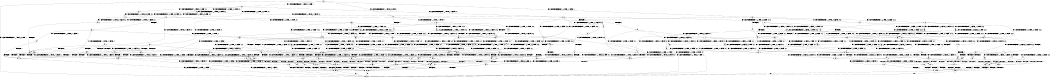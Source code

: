 digraph BCG {
size = "7, 10.5";
center = TRUE;
node [shape = circle];
0 [peripheries = 2];
0 -> 1 [label = "EX !0 !ATOMIC_EXCH_BRANCH (1, +1, TRUE, +0, 3, TRUE) !::"];
0 -> 2 [label = "EX !1 !ATOMIC_EXCH_BRANCH (1, +0, TRUE, +0, 1, TRUE) !::"];
0 -> 3 [label = "EX !2 !ATOMIC_EXCH_BRANCH (1, +1, TRUE, +1, 1, FALSE) !::"];
0 -> 4 [label = "EX !0 !ATOMIC_EXCH_BRANCH (1, +1, TRUE, +0, 3, TRUE) !::"];
2 -> 5 [label = "EX !1 !ATOMIC_EXCH_BRANCH (1, +0, TRUE, +0, 1, TRUE) !:0:1:"];
2 -> 6 [label = "EX !2 !ATOMIC_EXCH_BRANCH (1, +1, TRUE, +1, 1, FALSE) !:0:1:"];
2 -> 7 [label = "EX !0 !ATOMIC_EXCH_BRANCH (1, +1, TRUE, +0, 3, TRUE) !:0:1:"];
2 -> 8 [label = "EX !1 !ATOMIC_EXCH_BRANCH (1, +0, TRUE, +0, 1, TRUE) !:0:1:"];
3 -> 9 [label = "EX !0 !ATOMIC_EXCH_BRANCH (1, +1, TRUE, +0, 3, FALSE) !:0:1:2:"];
3 -> 10 [label = "TERMINATE !2"];
3 -> 11 [label = "EX !1 !ATOMIC_EXCH_BRANCH (1, +0, TRUE, +0, 1, FALSE) !:0:1:2:"];
3 -> 12 [label = "EX !0 !ATOMIC_EXCH_BRANCH (1, +1, TRUE, +0, 3, FALSE) !:0:1:2:"];
4 -> 13 [label = "TERMINATE !0"];
4 -> 14 [label = "TERMINATE !0"];
4 -> 15 [label = "EX !1 !ATOMIC_EXCH_BRANCH (1, +0, TRUE, +0, 1, FALSE) !:0:"];
4 -> 16 [label = "EX !2 !ATOMIC_EXCH_BRANCH (1, +1, TRUE, +1, 1, TRUE) !:0:"];
5 -> 17 [label = "EX !0 !ATOMIC_EXCH_BRANCH (1, +1, TRUE, +0, 3, TRUE) !:0:1:"];
6 -> 18 [label = "EX !1 !ATOMIC_EXCH_BRANCH (1, +0, TRUE, +0, 1, FALSE) !:0:1:2:"];
6 -> 19 [label = "TERMINATE !2"];
6 -> 20 [label = "EX !0 !ATOMIC_EXCH_BRANCH (1, +1, TRUE, +0, 3, FALSE) !:0:1:2:"];
6 -> 11 [label = "EX !1 !ATOMIC_EXCH_BRANCH (1, +0, TRUE, +0, 1, FALSE) !:0:1:2:"];
7 -> 21 [label = "EX !1 !ATOMIC_EXCH_BRANCH (1, +0, TRUE, +0, 1, FALSE) !:0:1:"];
7 -> 22 [label = "TERMINATE !0"];
7 -> 23 [label = "EX !2 !ATOMIC_EXCH_BRANCH (1, +1, TRUE, +1, 1, TRUE) !:0:1:"];
7 -> 24 [label = "EX !1 !ATOMIC_EXCH_BRANCH (1, +0, TRUE, +0, 1, FALSE) !:0:1:"];
8 -> 17 [label = "EX !0 !ATOMIC_EXCH_BRANCH (1, +1, TRUE, +0, 3, TRUE) !:0:1:"];
8 -> 6 [label = "EX !2 !ATOMIC_EXCH_BRANCH (1, +1, TRUE, +1, 1, FALSE) !:0:1:"];
8 -> 7 [label = "EX !0 !ATOMIC_EXCH_BRANCH (1, +1, TRUE, +0, 3, TRUE) !:0:1:"];
8 -> 8 [label = "EX !1 !ATOMIC_EXCH_BRANCH (1, +0, TRUE, +0, 1, TRUE) !:0:1:"];
9 -> 25 [label = "EX !0 !ATOMIC_EXCH_BRANCH (1, +0, FALSE, +1, 2, TRUE) !:0:1:2:"];
10 -> 26 [label = "EX !0 !ATOMIC_EXCH_BRANCH (1, +1, TRUE, +0, 3, FALSE) !:0:1:"];
10 -> 27 [label = "EX !1 !ATOMIC_EXCH_BRANCH (1, +0, TRUE, +0, 1, FALSE) !:0:1:"];
10 -> 28 [label = "EX !0 !ATOMIC_EXCH_BRANCH (1, +1, TRUE, +0, 3, FALSE) !:0:1:"];
11 -> 29 [label = "EX !0 !ATOMIC_EXCH_BRANCH (1, +1, TRUE, +0, 3, TRUE) !:0:1:2:"];
11 -> 30 [label = "TERMINATE !1"];
11 -> 31 [label = "TERMINATE !2"];
11 -> 32 [label = "EX !0 !ATOMIC_EXCH_BRANCH (1, +1, TRUE, +0, 3, TRUE) !:0:1:2:"];
12 -> 25 [label = "EX !0 !ATOMIC_EXCH_BRANCH (1, +0, FALSE, +1, 2, TRUE) !:0:1:2:"];
12 -> 33 [label = "TERMINATE !2"];
12 -> 34 [label = "EX !1 !ATOMIC_EXCH_BRANCH (1, +0, TRUE, +0, 1, FALSE) !:0:1:2:"];
12 -> 35 [label = "EX !0 !ATOMIC_EXCH_BRANCH (1, +0, FALSE, +1, 2, TRUE) !:0:1:2:"];
13 -> 1 [label = "EX !2 !ATOMIC_EXCH_BRANCH (1, +1, TRUE, +1, 1, TRUE) !::"];
14 -> 1 [label = "EX !2 !ATOMIC_EXCH_BRANCH (1, +1, TRUE, +1, 1, TRUE) !::"];
14 -> 36 [label = "EX !1 !ATOMIC_EXCH_BRANCH (1, +0, TRUE, +0, 1, FALSE) !::"];
14 -> 37 [label = "EX !2 !ATOMIC_EXCH_BRANCH (1, +1, TRUE, +1, 1, TRUE) !::"];
15 -> 38 [label = "TERMINATE !0"];
15 -> 39 [label = "TERMINATE !1"];
15 -> 40 [label = "TERMINATE !0"];
15 -> 41 [label = "EX !2 !ATOMIC_EXCH_BRANCH (1, +1, TRUE, +1, 1, FALSE) !:0:1:"];
16 -> 42 [label = "EX !2 !ATOMIC_EXCH_BRANCH (1, +1, TRUE, +1, 1, TRUE) !:0:1:2:"];
16 -> 43 [label = "TERMINATE !0"];
16 -> 44 [label = "EX !1 !ATOMIC_EXCH_BRANCH (1, +0, TRUE, +0, 1, FALSE) !:0:1:2:"];
16 -> 45 [label = "EX !2 !ATOMIC_EXCH_BRANCH (1, +1, TRUE, +1, 1, TRUE) !:0:1:2:"];
17 -> 21 [label = "EX !1 !ATOMIC_EXCH_BRANCH (1, +0, TRUE, +0, 1, FALSE) !:0:1:"];
18 -> 29 [label = "EX !0 !ATOMIC_EXCH_BRANCH (1, +1, TRUE, +0, 3, TRUE) !:0:1:2:"];
19 -> 46 [label = "EX !1 !ATOMIC_EXCH_BRANCH (1, +0, TRUE, +0, 1, FALSE) !:0:1:"];
19 -> 47 [label = "EX !0 !ATOMIC_EXCH_BRANCH (1, +1, TRUE, +0, 3, FALSE) !:0:1:"];
19 -> 27 [label = "EX !1 !ATOMIC_EXCH_BRANCH (1, +0, TRUE, +0, 1, FALSE) !:0:1:"];
20 -> 48 [label = "EX !0 !ATOMIC_EXCH_BRANCH (1, +0, FALSE, +1, 2, TRUE) !:0:1:2:"];
20 -> 49 [label = "TERMINATE !2"];
20 -> 34 [label = "EX !1 !ATOMIC_EXCH_BRANCH (1, +0, TRUE, +0, 1, FALSE) !:0:1:2:"];
20 -> 50 [label = "EX !0 !ATOMIC_EXCH_BRANCH (1, +0, FALSE, +1, 2, TRUE) !:0:1:2:"];
21 -> 38 [label = "TERMINATE !0"];
22 -> 51 [label = "EX !1 !ATOMIC_EXCH_BRANCH (1, +0, TRUE, +0, 1, FALSE) !:1:"];
22 -> 52 [label = "EX !2 !ATOMIC_EXCH_BRANCH (1, +1, TRUE, +1, 1, TRUE) !:1:"];
22 -> 53 [label = "EX !1 !ATOMIC_EXCH_BRANCH (1, +0, TRUE, +0, 1, FALSE) !:1:"];
23 -> 54 [label = "EX !1 !ATOMIC_EXCH_BRANCH (1, +0, TRUE, +0, 1, FALSE) !:0:1:2:"];
23 -> 55 [label = "TERMINATE !0"];
23 -> 56 [label = "EX !2 !ATOMIC_EXCH_BRANCH (1, +1, TRUE, +1, 1, TRUE) !:0:1:2:"];
23 -> 44 [label = "EX !1 !ATOMIC_EXCH_BRANCH (1, +0, TRUE, +0, 1, FALSE) !:0:1:2:"];
24 -> 38 [label = "TERMINATE !0"];
24 -> 39 [label = "TERMINATE !1"];
24 -> 40 [label = "TERMINATE !0"];
24 -> 41 [label = "EX !2 !ATOMIC_EXCH_BRANCH (1, +1, TRUE, +1, 1, FALSE) !:0:1:"];
25 -> 57 [label = "EX !1 !ATOMIC_EXCH_BRANCH (1, +0, TRUE, +0, 1, FALSE) !:0:1:2:"];
26 -> 58 [label = "EX !0 !ATOMIC_EXCH_BRANCH (1, +0, FALSE, +1, 2, TRUE) !:0:1:"];
27 -> 59 [label = "EX !0 !ATOMIC_EXCH_BRANCH (1, +1, TRUE, +0, 3, TRUE) !:0:1:"];
27 -> 60 [label = "TERMINATE !1"];
27 -> 61 [label = "EX !0 !ATOMIC_EXCH_BRANCH (1, +1, TRUE, +0, 3, TRUE) !:0:1:"];
28 -> 58 [label = "EX !0 !ATOMIC_EXCH_BRANCH (1, +0, FALSE, +1, 2, TRUE) !:0:1:"];
28 -> 62 [label = "EX !1 !ATOMIC_EXCH_BRANCH (1, +0, TRUE, +0, 1, FALSE) !:0:1:"];
28 -> 63 [label = "EX !0 !ATOMIC_EXCH_BRANCH (1, +0, FALSE, +1, 2, TRUE) !:0:1:"];
29 -> 64 [label = "TERMINATE !0"];
30 -> 65 [label = "EX !0 !ATOMIC_EXCH_BRANCH (1, +1, TRUE, +0, 3, TRUE) !:0:2:"];
30 -> 60 [label = "TERMINATE !2"];
30 -> 66 [label = "EX !0 !ATOMIC_EXCH_BRANCH (1, +1, TRUE, +0, 3, TRUE) !:0:2:"];
31 -> 59 [label = "EX !0 !ATOMIC_EXCH_BRANCH (1, +1, TRUE, +0, 3, TRUE) !:0:1:"];
31 -> 60 [label = "TERMINATE !1"];
31 -> 61 [label = "EX !0 !ATOMIC_EXCH_BRANCH (1, +1, TRUE, +0, 3, TRUE) !:0:1:"];
32 -> 64 [label = "TERMINATE !0"];
32 -> 67 [label = "TERMINATE !1"];
32 -> 68 [label = "TERMINATE !2"];
32 -> 69 [label = "TERMINATE !0"];
33 -> 58 [label = "EX !0 !ATOMIC_EXCH_BRANCH (1, +0, FALSE, +1, 2, TRUE) !:0:1:"];
33 -> 62 [label = "EX !1 !ATOMIC_EXCH_BRANCH (1, +0, TRUE, +0, 1, FALSE) !:0:1:"];
33 -> 63 [label = "EX !0 !ATOMIC_EXCH_BRANCH (1, +0, FALSE, +1, 2, TRUE) !:0:1:"];
34 -> 70 [label = "EX !0 !ATOMIC_EXCH_BRANCH (1, +0, FALSE, +1, 2, FALSE) !:0:1:2:"];
34 -> 71 [label = "TERMINATE !1"];
34 -> 72 [label = "TERMINATE !2"];
34 -> 73 [label = "EX !0 !ATOMIC_EXCH_BRANCH (1, +0, FALSE, +1, 2, FALSE) !:0:1:2:"];
35 -> 57 [label = "EX !1 !ATOMIC_EXCH_BRANCH (1, +0, TRUE, +0, 1, FALSE) !:0:1:2:"];
35 -> 33 [label = "TERMINATE !2"];
35 -> 34 [label = "EX !1 !ATOMIC_EXCH_BRANCH (1, +0, TRUE, +0, 1, FALSE) !:0:1:2:"];
35 -> 35 [label = "EX !0 !ATOMIC_EXCH_BRANCH (1, +0, FALSE, +1, 2, TRUE) !:0:1:2:"];
36 -> 74 [label = "TERMINATE !1"];
36 -> 75 [label = "TERMINATE !1"];
36 -> 76 [label = "EX !2 !ATOMIC_EXCH_BRANCH (1, +1, TRUE, +1, 1, FALSE) !:1:"];
37 -> 77 [label = "EX !2 !ATOMIC_EXCH_BRANCH (1, +1, TRUE, +1, 1, TRUE) !:1:2:"];
37 -> 78 [label = "EX !1 !ATOMIC_EXCH_BRANCH (1, +0, TRUE, +0, 1, FALSE) !:1:2:"];
37 -> 79 [label = "EX !2 !ATOMIC_EXCH_BRANCH (1, +1, TRUE, +1, 1, TRUE) !:1:2:"];
38 -> 74 [label = "TERMINATE !1"];
39 -> 74 [label = "TERMINATE !0"];
39 -> 75 [label = "TERMINATE !0"];
39 -> 80 [label = "EX !2 !ATOMIC_EXCH_BRANCH (1, +1, TRUE, +1, 1, FALSE) !:0:"];
40 -> 74 [label = "TERMINATE !1"];
40 -> 75 [label = "TERMINATE !1"];
40 -> 76 [label = "EX !2 !ATOMIC_EXCH_BRANCH (1, +1, TRUE, +1, 1, FALSE) !:1:"];
41 -> 64 [label = "TERMINATE !0"];
41 -> 67 [label = "TERMINATE !1"];
41 -> 68 [label = "TERMINATE !2"];
41 -> 69 [label = "TERMINATE !0"];
42 -> 54 [label = "EX !1 !ATOMIC_EXCH_BRANCH (1, +0, TRUE, +0, 1, FALSE) !:0:1:2:"];
43 -> 77 [label = "EX !2 !ATOMIC_EXCH_BRANCH (1, +1, TRUE, +1, 1, TRUE) !:1:2:"];
43 -> 78 [label = "EX !1 !ATOMIC_EXCH_BRANCH (1, +0, TRUE, +0, 1, FALSE) !:1:2:"];
43 -> 79 [label = "EX !2 !ATOMIC_EXCH_BRANCH (1, +1, TRUE, +1, 1, TRUE) !:1:2:"];
44 -> 29 [label = "EX !2 !ATOMIC_EXCH_BRANCH (1, +1, TRUE, +1, 1, FALSE) !:0:1:2:"];
44 -> 81 [label = "TERMINATE !1"];
44 -> 82 [label = "TERMINATE !0"];
44 -> 32 [label = "EX !2 !ATOMIC_EXCH_BRANCH (1, +1, TRUE, +1, 1, FALSE) !:0:1:2:"];
45 -> 54 [label = "EX !1 !ATOMIC_EXCH_BRANCH (1, +0, TRUE, +0, 1, FALSE) !:0:1:2:"];
45 -> 43 [label = "TERMINATE !0"];
45 -> 44 [label = "EX !1 !ATOMIC_EXCH_BRANCH (1, +0, TRUE, +0, 1, FALSE) !:0:1:2:"];
45 -> 45 [label = "EX !2 !ATOMIC_EXCH_BRANCH (1, +1, TRUE, +1, 1, TRUE) !:0:1:2:"];
46 -> 59 [label = "EX !0 !ATOMIC_EXCH_BRANCH (1, +1, TRUE, +0, 3, TRUE) !:0:1:"];
47 -> 83 [label = "EX !0 !ATOMIC_EXCH_BRANCH (1, +0, FALSE, +1, 2, TRUE) !:0:1:"];
47 -> 62 [label = "EX !1 !ATOMIC_EXCH_BRANCH (1, +0, TRUE, +0, 1, FALSE) !:0:1:"];
47 -> 84 [label = "EX !0 !ATOMIC_EXCH_BRANCH (1, +0, FALSE, +1, 2, TRUE) !:0:1:"];
48 -> 57 [label = "EX !1 !ATOMIC_EXCH_BRANCH (1, +0, TRUE, +0, 1, FALSE) !:0:1:2:"];
49 -> 83 [label = "EX !0 !ATOMIC_EXCH_BRANCH (1, +0, FALSE, +1, 2, TRUE) !:0:1:"];
49 -> 62 [label = "EX !1 !ATOMIC_EXCH_BRANCH (1, +0, TRUE, +0, 1, FALSE) !:0:1:"];
49 -> 84 [label = "EX !0 !ATOMIC_EXCH_BRANCH (1, +0, FALSE, +1, 2, TRUE) !:0:1:"];
50 -> 57 [label = "EX !1 !ATOMIC_EXCH_BRANCH (1, +0, TRUE, +0, 1, FALSE) !:0:1:2:"];
50 -> 49 [label = "TERMINATE !2"];
50 -> 34 [label = "EX !1 !ATOMIC_EXCH_BRANCH (1, +0, TRUE, +0, 1, FALSE) !:0:1:2:"];
50 -> 50 [label = "EX !0 !ATOMIC_EXCH_BRANCH (1, +0, FALSE, +1, 2, TRUE) !:0:1:2:"];
51 -> 74 [label = "TERMINATE !1"];
52 -> 85 [label = "EX !1 !ATOMIC_EXCH_BRANCH (1, +0, TRUE, +0, 1, FALSE) !:1:2:"];
52 -> 86 [label = "EX !2 !ATOMIC_EXCH_BRANCH (1, +1, TRUE, +1, 1, TRUE) !:1:2:"];
52 -> 78 [label = "EX !1 !ATOMIC_EXCH_BRANCH (1, +0, TRUE, +0, 1, FALSE) !:1:2:"];
53 -> 74 [label = "TERMINATE !1"];
53 -> 75 [label = "TERMINATE !1"];
53 -> 76 [label = "EX !2 !ATOMIC_EXCH_BRANCH (1, +1, TRUE, +1, 1, FALSE) !:1:"];
54 -> 29 [label = "EX !2 !ATOMIC_EXCH_BRANCH (1, +1, TRUE, +1, 1, FALSE) !:0:1:2:"];
55 -> 85 [label = "EX !1 !ATOMIC_EXCH_BRANCH (1, +0, TRUE, +0, 1, FALSE) !:1:2:"];
55 -> 86 [label = "EX !2 !ATOMIC_EXCH_BRANCH (1, +1, TRUE, +1, 1, TRUE) !:1:2:"];
55 -> 78 [label = "EX !1 !ATOMIC_EXCH_BRANCH (1, +0, TRUE, +0, 1, FALSE) !:1:2:"];
56 -> 54 [label = "EX !1 !ATOMIC_EXCH_BRANCH (1, +0, TRUE, +0, 1, FALSE) !:0:1:2:"];
56 -> 55 [label = "TERMINATE !0"];
56 -> 56 [label = "EX !2 !ATOMIC_EXCH_BRANCH (1, +1, TRUE, +1, 1, TRUE) !:0:1:2:"];
56 -> 44 [label = "EX !1 !ATOMIC_EXCH_BRANCH (1, +0, TRUE, +0, 1, FALSE) !:0:1:2:"];
57 -> 70 [label = "EX !0 !ATOMIC_EXCH_BRANCH (1, +0, FALSE, +1, 2, FALSE) !:0:1:2:"];
58 -> 87 [label = "EX !1 !ATOMIC_EXCH_BRANCH (1, +0, TRUE, +0, 1, FALSE) !:0:1:"];
59 -> 88 [label = "TERMINATE !0"];
60 -> 89 [label = "EX !0 !ATOMIC_EXCH_BRANCH (1, +1, TRUE, +0, 3, TRUE) !:0:"];
60 -> 90 [label = "EX !0 !ATOMIC_EXCH_BRANCH (1, +1, TRUE, +0, 3, TRUE) !:0:"];
61 -> 88 [label = "TERMINATE !0"];
61 -> 91 [label = "TERMINATE !1"];
61 -> 92 [label = "TERMINATE !0"];
62 -> 93 [label = "EX !0 !ATOMIC_EXCH_BRANCH (1, +0, FALSE, +1, 2, FALSE) !:0:1:"];
62 -> 94 [label = "TERMINATE !1"];
62 -> 95 [label = "EX !0 !ATOMIC_EXCH_BRANCH (1, +0, FALSE, +1, 2, FALSE) !:0:1:"];
63 -> 87 [label = "EX !1 !ATOMIC_EXCH_BRANCH (1, +0, TRUE, +0, 1, FALSE) !:0:1:"];
63 -> 62 [label = "EX !1 !ATOMIC_EXCH_BRANCH (1, +0, TRUE, +0, 1, FALSE) !:0:1:"];
63 -> 63 [label = "EX !0 !ATOMIC_EXCH_BRANCH (1, +0, FALSE, +1, 2, TRUE) !:0:1:"];
64 -> 88 [label = "TERMINATE !2"];
65 -> 96 [label = "TERMINATE !0"];
66 -> 96 [label = "TERMINATE !0"];
66 -> 91 [label = "TERMINATE !2"];
66 -> 97 [label = "TERMINATE !0"];
67 -> 96 [label = "TERMINATE !0"];
67 -> 91 [label = "TERMINATE !2"];
67 -> 97 [label = "TERMINATE !0"];
68 -> 88 [label = "TERMINATE !0"];
68 -> 91 [label = "TERMINATE !1"];
68 -> 92 [label = "TERMINATE !0"];
69 -> 88 [label = "TERMINATE !2"];
69 -> 97 [label = "TERMINATE !1"];
69 -> 92 [label = "TERMINATE !2"];
70 -> 98 [label = "TERMINATE !0"];
71 -> 99 [label = "EX !0 !ATOMIC_EXCH_BRANCH (1, +0, FALSE, +1, 2, FALSE) !:0:2:"];
71 -> 94 [label = "TERMINATE !2"];
71 -> 100 [label = "EX !0 !ATOMIC_EXCH_BRANCH (1, +0, FALSE, +1, 2, FALSE) !:0:2:"];
72 -> 93 [label = "EX !0 !ATOMIC_EXCH_BRANCH (1, +0, FALSE, +1, 2, FALSE) !:0:1:"];
72 -> 94 [label = "TERMINATE !1"];
72 -> 95 [label = "EX !0 !ATOMIC_EXCH_BRANCH (1, +0, FALSE, +1, 2, FALSE) !:0:1:"];
73 -> 98 [label = "TERMINATE !0"];
73 -> 101 [label = "TERMINATE !1"];
73 -> 102 [label = "TERMINATE !2"];
73 -> 103 [label = "TERMINATE !0"];
74 -> 1 [label = "EX !2 !ATOMIC_EXCH_BRANCH (1, +1, TRUE, +1, 1, FALSE) !::"];
75 -> 1 [label = "EX !2 !ATOMIC_EXCH_BRANCH (1, +1, TRUE, +1, 1, FALSE) !::"];
75 -> 104 [label = "EX !2 !ATOMIC_EXCH_BRANCH (1, +1, TRUE, +1, 1, FALSE) !::"];
76 -> 88 [label = "TERMINATE !2"];
76 -> 97 [label = "TERMINATE !1"];
76 -> 92 [label = "TERMINATE !2"];
77 -> 85 [label = "EX !1 !ATOMIC_EXCH_BRANCH (1, +0, TRUE, +0, 1, FALSE) !:1:2:"];
78 -> 105 [label = "EX !2 !ATOMIC_EXCH_BRANCH (1, +1, TRUE, +1, 1, FALSE) !:1:2:"];
78 -> 106 [label = "TERMINATE !1"];
78 -> 107 [label = "EX !2 !ATOMIC_EXCH_BRANCH (1, +1, TRUE, +1, 1, FALSE) !:1:2:"];
79 -> 85 [label = "EX !1 !ATOMIC_EXCH_BRANCH (1, +0, TRUE, +0, 1, FALSE) !:1:2:"];
79 -> 78 [label = "EX !1 !ATOMIC_EXCH_BRANCH (1, +0, TRUE, +0, 1, FALSE) !:1:2:"];
79 -> 79 [label = "EX !2 !ATOMIC_EXCH_BRANCH (1, +1, TRUE, +1, 1, TRUE) !:1:2:"];
80 -> 96 [label = "TERMINATE !0"];
80 -> 91 [label = "TERMINATE !2"];
80 -> 97 [label = "TERMINATE !0"];
81 -> 65 [label = "EX !2 !ATOMIC_EXCH_BRANCH (1, +1, TRUE, +1, 1, FALSE) !:0:2:"];
81 -> 106 [label = "TERMINATE !0"];
81 -> 66 [label = "EX !2 !ATOMIC_EXCH_BRANCH (1, +1, TRUE, +1, 1, FALSE) !:0:2:"];
82 -> 105 [label = "EX !2 !ATOMIC_EXCH_BRANCH (1, +1, TRUE, +1, 1, FALSE) !:1:2:"];
82 -> 106 [label = "TERMINATE !1"];
82 -> 107 [label = "EX !2 !ATOMIC_EXCH_BRANCH (1, +1, TRUE, +1, 1, FALSE) !:1:2:"];
83 -> 87 [label = "EX !1 !ATOMIC_EXCH_BRANCH (1, +0, TRUE, +0, 1, FALSE) !:0:1:"];
84 -> 87 [label = "EX !1 !ATOMIC_EXCH_BRANCH (1, +0, TRUE, +0, 1, FALSE) !:0:1:"];
84 -> 62 [label = "EX !1 !ATOMIC_EXCH_BRANCH (1, +0, TRUE, +0, 1, FALSE) !:0:1:"];
84 -> 84 [label = "EX !0 !ATOMIC_EXCH_BRANCH (1, +0, FALSE, +1, 2, TRUE) !:0:1:"];
85 -> 105 [label = "EX !2 !ATOMIC_EXCH_BRANCH (1, +1, TRUE, +1, 1, FALSE) !:1:2:"];
86 -> 85 [label = "EX !1 !ATOMIC_EXCH_BRANCH (1, +0, TRUE, +0, 1, FALSE) !:1:2:"];
86 -> 86 [label = "EX !2 !ATOMIC_EXCH_BRANCH (1, +1, TRUE, +1, 1, TRUE) !:1:2:"];
86 -> 78 [label = "EX !1 !ATOMIC_EXCH_BRANCH (1, +0, TRUE, +0, 1, FALSE) !:1:2:"];
87 -> 93 [label = "EX !0 !ATOMIC_EXCH_BRANCH (1, +0, FALSE, +1, 2, FALSE) !:0:1:"];
88 -> 108 [label = "TERMINATE !1"];
89 -> 108 [label = "TERMINATE !0"];
90 -> 108 [label = "TERMINATE !0"];
90 -> 109 [label = "TERMINATE !0"];
91 -> 108 [label = "TERMINATE !0"];
91 -> 109 [label = "TERMINATE !0"];
92 -> 108 [label = "TERMINATE !1"];
92 -> 109 [label = "TERMINATE !1"];
93 -> 110 [label = "TERMINATE !0"];
94 -> 111 [label = "EX !0 !ATOMIC_EXCH_BRANCH (1, +0, FALSE, +1, 2, FALSE) !:0:"];
94 -> 112 [label = "EX !0 !ATOMIC_EXCH_BRANCH (1, +0, FALSE, +1, 2, FALSE) !:0:"];
95 -> 110 [label = "TERMINATE !0"];
95 -> 113 [label = "TERMINATE !1"];
95 -> 114 [label = "TERMINATE !0"];
96 -> 108 [label = "TERMINATE !2"];
97 -> 108 [label = "TERMINATE !2"];
97 -> 109 [label = "TERMINATE !2"];
98 -> 110 [label = "TERMINATE !2"];
99 -> 115 [label = "TERMINATE !0"];
100 -> 115 [label = "TERMINATE !0"];
100 -> 113 [label = "TERMINATE !2"];
100 -> 116 [label = "TERMINATE !0"];
101 -> 115 [label = "TERMINATE !0"];
101 -> 113 [label = "TERMINATE !2"];
101 -> 116 [label = "TERMINATE !0"];
102 -> 110 [label = "TERMINATE !0"];
102 -> 113 [label = "TERMINATE !1"];
102 -> 114 [label = "TERMINATE !0"];
103 -> 110 [label = "TERMINATE !2"];
103 -> 116 [label = "TERMINATE !1"];
103 -> 114 [label = "TERMINATE !2"];
104 -> 108 [label = "TERMINATE !2"];
104 -> 109 [label = "TERMINATE !2"];
105 -> 88 [label = "TERMINATE !2"];
106 -> 117 [label = "EX !2 !ATOMIC_EXCH_BRANCH (1, +1, TRUE, +1, 1, FALSE) !:2:"];
106 -> 118 [label = "EX !2 !ATOMIC_EXCH_BRANCH (1, +1, TRUE, +1, 1, FALSE) !:2:"];
107 -> 88 [label = "TERMINATE !2"];
107 -> 97 [label = "TERMINATE !1"];
107 -> 92 [label = "TERMINATE !2"];
108 -> 1 [label = "exit"];
109 -> 1 [label = "exit"];
110 -> 119 [label = "TERMINATE !1"];
111 -> 119 [label = "TERMINATE !0"];
112 -> 119 [label = "TERMINATE !0"];
112 -> 120 [label = "TERMINATE !0"];
113 -> 119 [label = "TERMINATE !0"];
113 -> 120 [label = "TERMINATE !0"];
114 -> 119 [label = "TERMINATE !1"];
114 -> 120 [label = "TERMINATE !1"];
115 -> 119 [label = "TERMINATE !2"];
116 -> 119 [label = "TERMINATE !2"];
116 -> 120 [label = "TERMINATE !2"];
117 -> 108 [label = "TERMINATE !2"];
118 -> 108 [label = "TERMINATE !2"];
118 -> 109 [label = "TERMINATE !2"];
119 -> 1 [label = "exit"];
120 -> 1 [label = "exit"];
}
